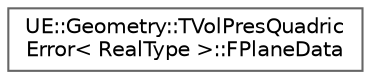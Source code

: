 digraph "Graphical Class Hierarchy"
{
 // INTERACTIVE_SVG=YES
 // LATEX_PDF_SIZE
  bgcolor="transparent";
  edge [fontname=Helvetica,fontsize=10,labelfontname=Helvetica,labelfontsize=10];
  node [fontname=Helvetica,fontsize=10,shape=box,height=0.2,width=0.4];
  rankdir="LR";
  Node0 [id="Node000000",label="UE::Geometry::TVolPresQuadric\lError\< RealType \>::FPlaneData",height=0.2,width=0.4,color="grey40", fillcolor="white", style="filled",URL="$d6/d4b/structUE_1_1Geometry_1_1TVolPresQuadricError_1_1FPlaneData.html",tooltip=" "];
}
